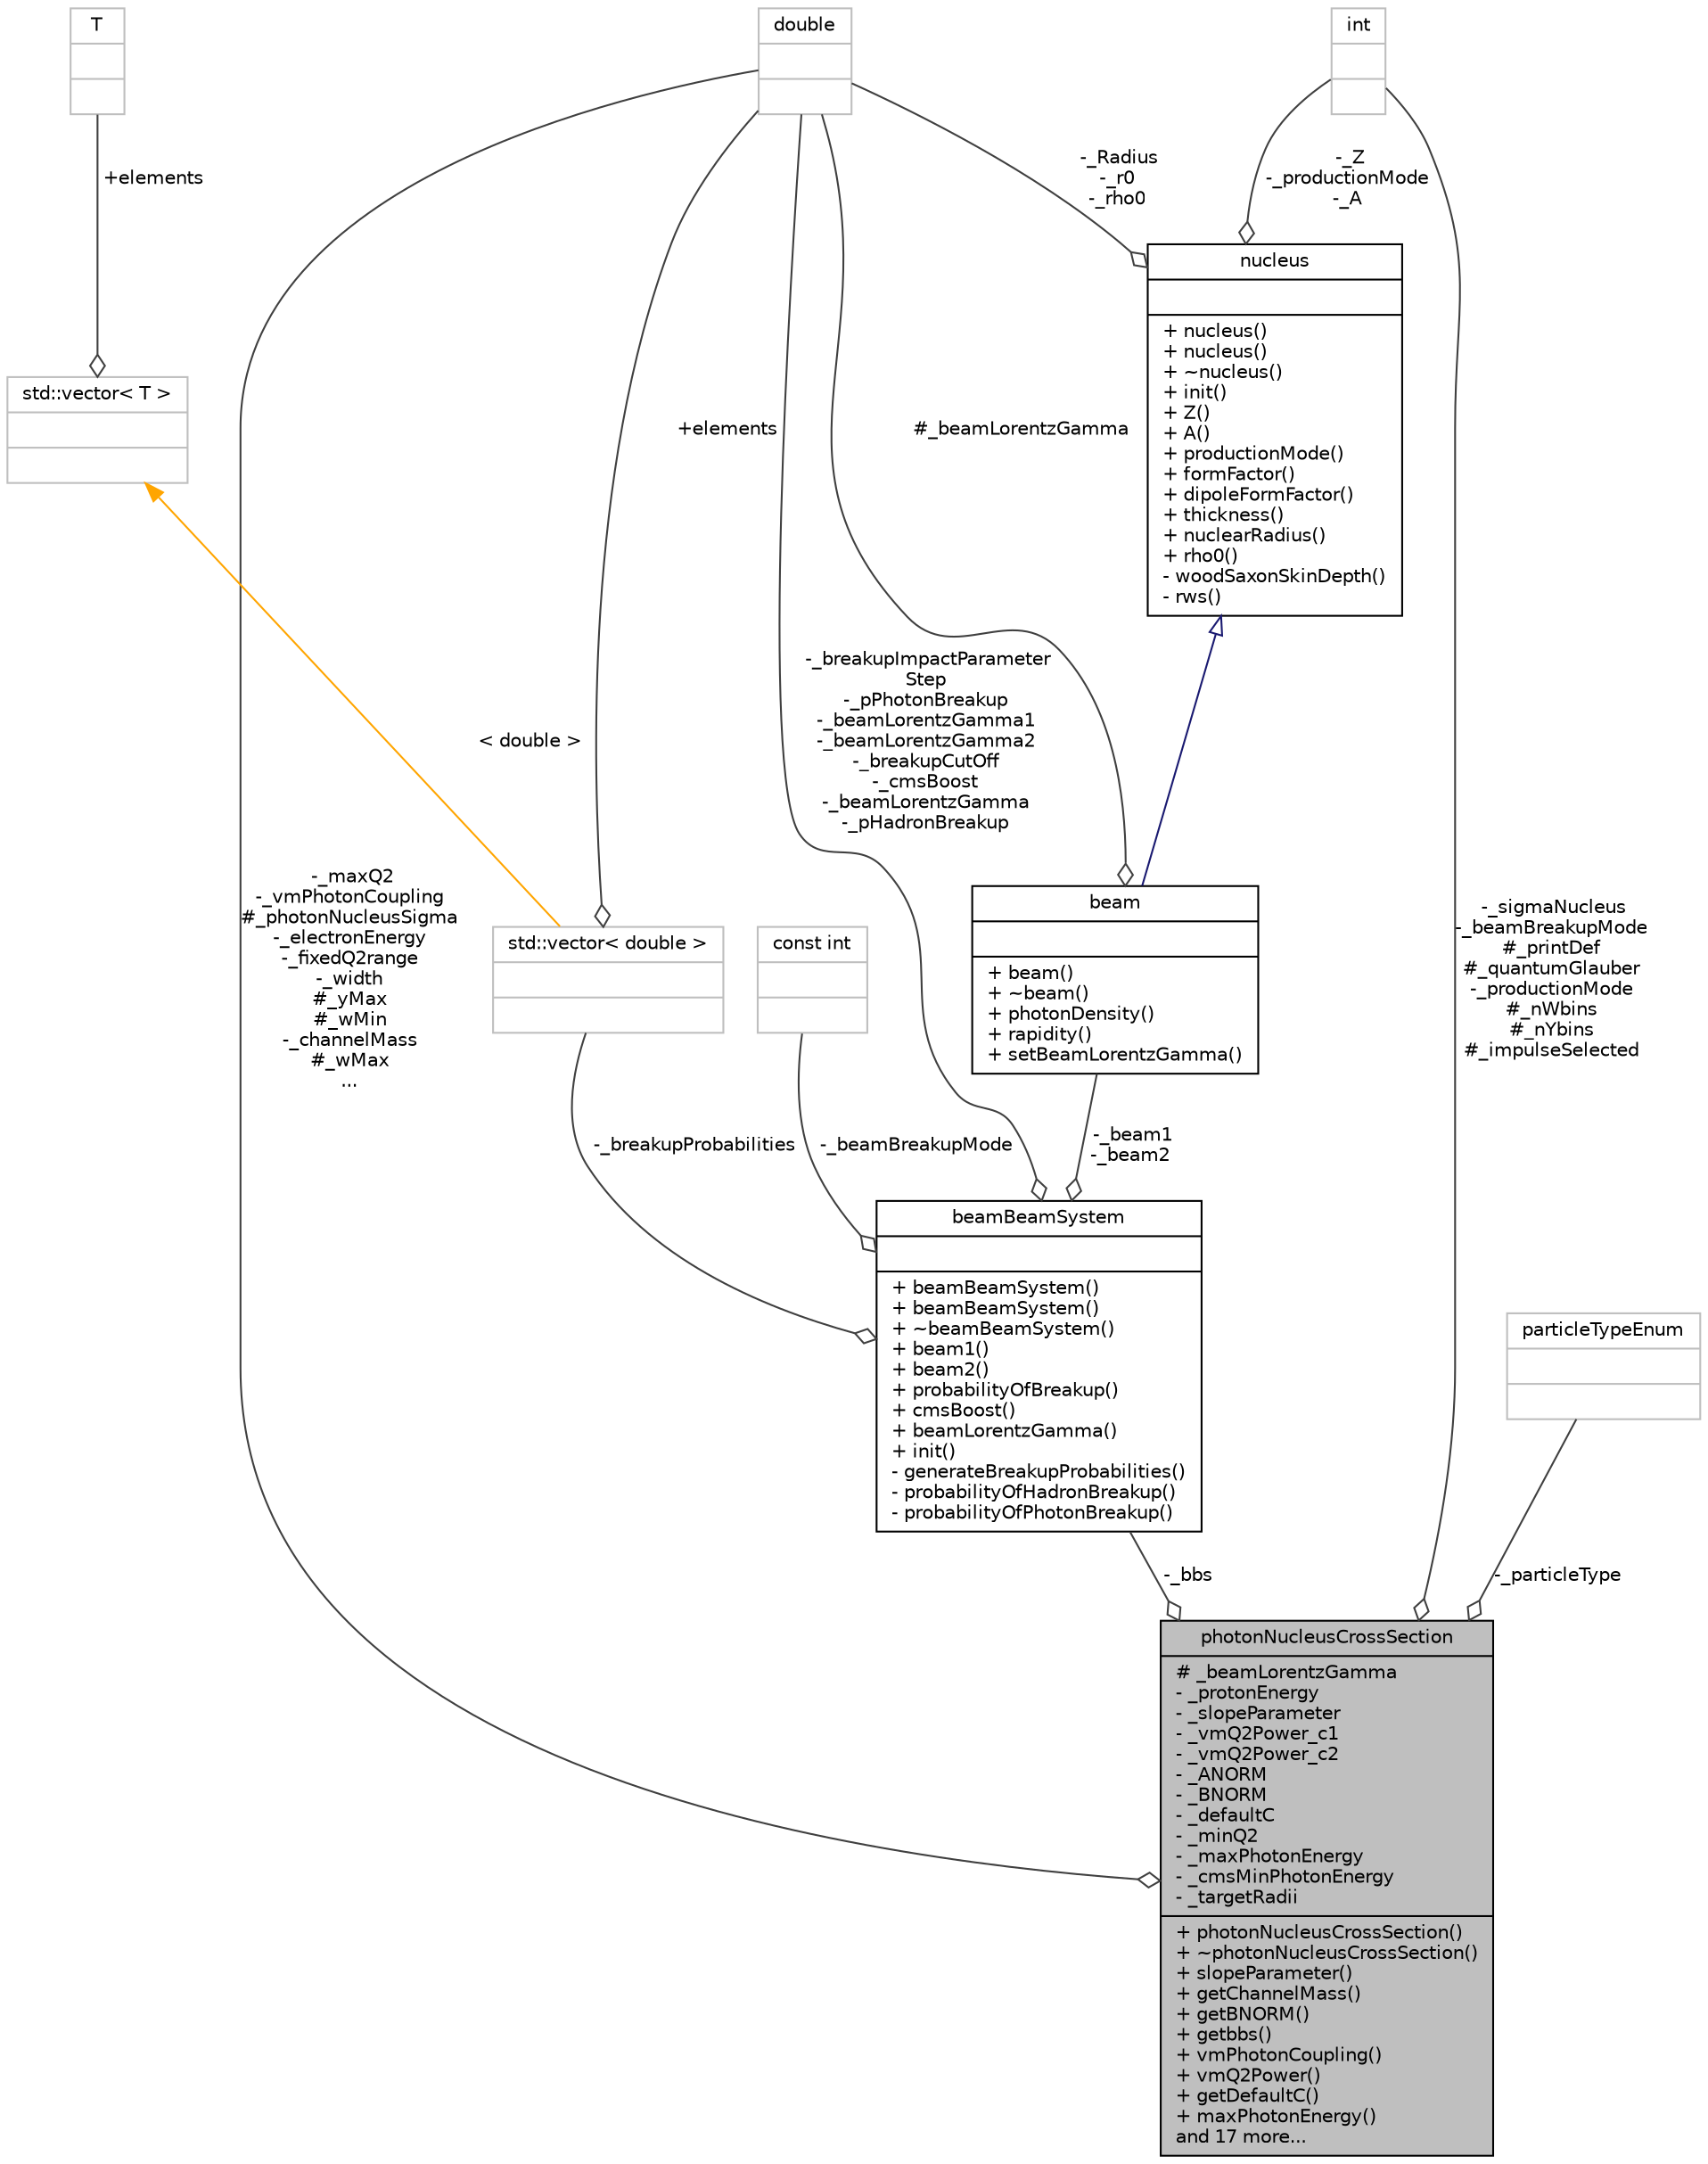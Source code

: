 digraph "photonNucleusCrossSection"
{
 // LATEX_PDF_SIZE
  bgcolor="transparent";
  edge [fontname="Helvetica",fontsize="10",labelfontname="Helvetica",labelfontsize="10"];
  node [fontname="Helvetica",fontsize="10",shape=record];
  Node9 [label="{photonNucleusCrossSection\n|# _beamLorentzGamma\l- _protonEnergy\l- _slopeParameter\l- _vmQ2Power_c1\l- _vmQ2Power_c2\l- _ANORM\l- _BNORM\l- _defaultC\l- _minQ2\l- _maxPhotonEnergy\l- _cmsMinPhotonEnergy\l- _targetRadii\l|+ photonNucleusCrossSection()\l+ ~photonNucleusCrossSection()\l+ slopeParameter()\l+ getChannelMass()\l+ getBNORM()\l+ getbbs()\l+ vmPhotonCoupling()\l+ vmQ2Power()\l+ getDefaultC()\l+ maxPhotonEnergy()\land 17 more...\l}",height=0.2,width=0.4,color="black", fillcolor="grey75", style="filled", fontcolor="black",tooltip=" "];
  Node10 -> Node9 [color="grey25",fontsize="10",style="solid",label=" -_maxQ2\n-_vmPhotonCoupling\n#_photonNucleusSigma\n-_electronEnergy\n-_fixedQ2range\n-_width\n#_yMax\n#_wMin\n-_channelMass\n#_wMax\n..." ,arrowhead="odiamond",fontname="Helvetica"];
  Node10 [label="{double\n||}",height=0.2,width=0.4,color="grey75",tooltip=" "];
  Node11 -> Node9 [color="grey25",fontsize="10",style="solid",label=" -_sigmaNucleus\n-_beamBreakupMode\n#_printDef\n#_quantumGlauber\n-_productionMode\n#_nWbins\n#_nYbins\n#_impulseSelected" ,arrowhead="odiamond",fontname="Helvetica"];
  Node11 [label="{int\n||}",height=0.2,width=0.4,color="grey75",tooltip=" "];
  Node12 -> Node9 [color="grey25",fontsize="10",style="solid",label=" -_particleType" ,arrowhead="odiamond",fontname="Helvetica"];
  Node12 [label="{particleTypeEnum\n||}",height=0.2,width=0.4,color="grey75",tooltip=" "];
  Node13 -> Node9 [color="grey25",fontsize="10",style="solid",label=" -_bbs" ,arrowhead="odiamond",fontname="Helvetica"];
  Node13 [label="{beamBeamSystem\n||+ beamBeamSystem()\l+ beamBeamSystem()\l+ ~beamBeamSystem()\l+ beam1()\l+ beam2()\l+ probabilityOfBreakup()\l+ cmsBoost()\l+ beamLorentzGamma()\l+ init()\l- generateBreakupProbabilities()\l- probabilityOfHadronBreakup()\l- probabilityOfPhotonBreakup()\l}",height=0.2,width=0.4,color="black",URL="$classbeamBeamSystem.html",tooltip=" "];
  Node10 -> Node13 [color="grey25",fontsize="10",style="solid",label=" -_breakupImpactParameter\lStep\n-_pPhotonBreakup\n-_beamLorentzGamma1\n-_beamLorentzGamma2\n-_breakupCutOff\n-_cmsBoost\n-_beamLorentzGamma\n-_pHadronBreakup" ,arrowhead="odiamond",fontname="Helvetica"];
  Node14 -> Node13 [color="grey25",fontsize="10",style="solid",label=" -_beamBreakupMode" ,arrowhead="odiamond",fontname="Helvetica"];
  Node14 [label="{const int\n||}",height=0.2,width=0.4,color="grey75",tooltip=" "];
  Node15 -> Node13 [color="grey25",fontsize="10",style="solid",label=" -_beam1\n-_beam2" ,arrowhead="odiamond",fontname="Helvetica"];
  Node15 [label="{beam\n||+ beam()\l+ ~beam()\l+ photonDensity()\l+ rapidity()\l+ setBeamLorentzGamma()\l}",height=0.2,width=0.4,color="black",URL="$classbeam.html",tooltip=" "];
  Node16 -> Node15 [dir="back",color="midnightblue",fontsize="10",style="solid",arrowtail="onormal",fontname="Helvetica"];
  Node16 [label="{nucleus\n||+ nucleus()\l+ nucleus()\l+ ~nucleus()\l+ init()\l+ Z()\l+ A()\l+ productionMode()\l+ formFactor()\l+ dipoleFormFactor()\l+ thickness()\l+ nuclearRadius()\l+ rho0()\l- woodSaxonSkinDepth()\l- rws()\l}",height=0.2,width=0.4,color="black",URL="$classnucleus.html",tooltip=" "];
  Node10 -> Node16 [color="grey25",fontsize="10",style="solid",label=" -_Radius\n-_r0\n-_rho0" ,arrowhead="odiamond",fontname="Helvetica"];
  Node11 -> Node16 [color="grey25",fontsize="10",style="solid",label=" -_Z\n-_productionMode\n-_A" ,arrowhead="odiamond",fontname="Helvetica"];
  Node10 -> Node15 [color="grey25",fontsize="10",style="solid",label=" #_beamLorentzGamma" ,arrowhead="odiamond",fontname="Helvetica"];
  Node17 -> Node13 [color="grey25",fontsize="10",style="solid",label=" -_breakupProbabilities" ,arrowhead="odiamond",fontname="Helvetica"];
  Node17 [label="{std::vector\< double \>\n||}",height=0.2,width=0.4,color="grey75",tooltip=" "];
  Node10 -> Node17 [color="grey25",fontsize="10",style="solid",label=" +elements" ,arrowhead="odiamond",fontname="Helvetica"];
  Node18 -> Node17 [dir="back",color="orange",fontsize="10",style="solid",label=" \< double \>" ,fontname="Helvetica"];
  Node18 [label="{std::vector\< T \>\n||}",height=0.2,width=0.4,color="grey75",tooltip="STL class."];
  Node19 -> Node18 [color="grey25",fontsize="10",style="solid",label=" +elements" ,arrowhead="odiamond",fontname="Helvetica"];
  Node19 [label="{T\n||}",height=0.2,width=0.4,color="grey75",tooltip=" "];
}
